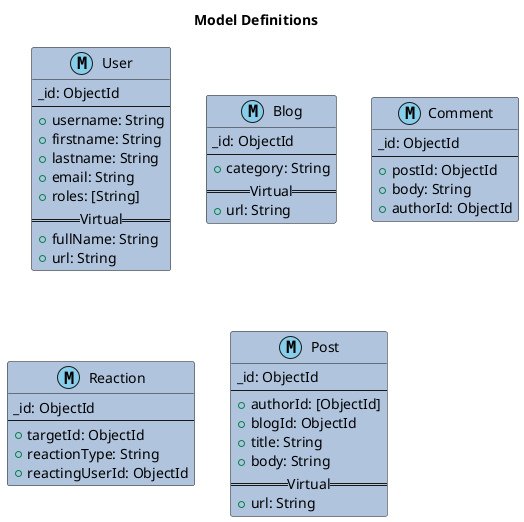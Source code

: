 @startuml

!function $document_model($alias) !return "class " + $alias + "<< (M,SkyBlue) >> #LightSteelBlue"

!function $association_line() !return "-[#MidnightBlue]-"

!function $reference_line() !return "-[#DarkGreen]->"

title Model Definitions

$document_model(User) {
  _id: ObjectId
  --
  +username: String
  +firstname: String
  +lastname: String
  +email: String
  +roles: [String]
  == Virtual ==
  +fullName: String
  +url: String
} 

$document_model(Blog) {
  _id: ObjectId
  --
  +category: String
  == Virtual ==
  +url: String
}

$document_model(Comment) {
  _id: ObjectId
  --
  +postId: ObjectId
  +body: String
  +authorId: ObjectId
}

$document_model(Reaction) {
  _id: ObjectId
  --
  +targetId: ObjectId
  +reactionType: String
  +reactingUserId: ObjectId
}

$document_model(Post) {
  _id: ObjectId
  --
  +authorId: [ObjectId]
  +blogId: ObjectId
  +title: String
  +body: String
  == Virtual ==
  +url: String
}

@enduml